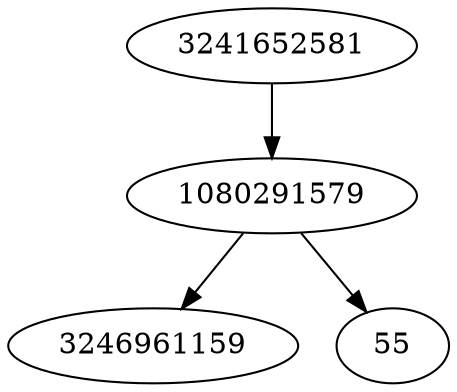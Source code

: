 strict digraph  {
1080291579;
3246961159;
3241652581;
55;
1080291579 -> 3246961159;
1080291579 -> 55;
3241652581 -> 1080291579;
}
